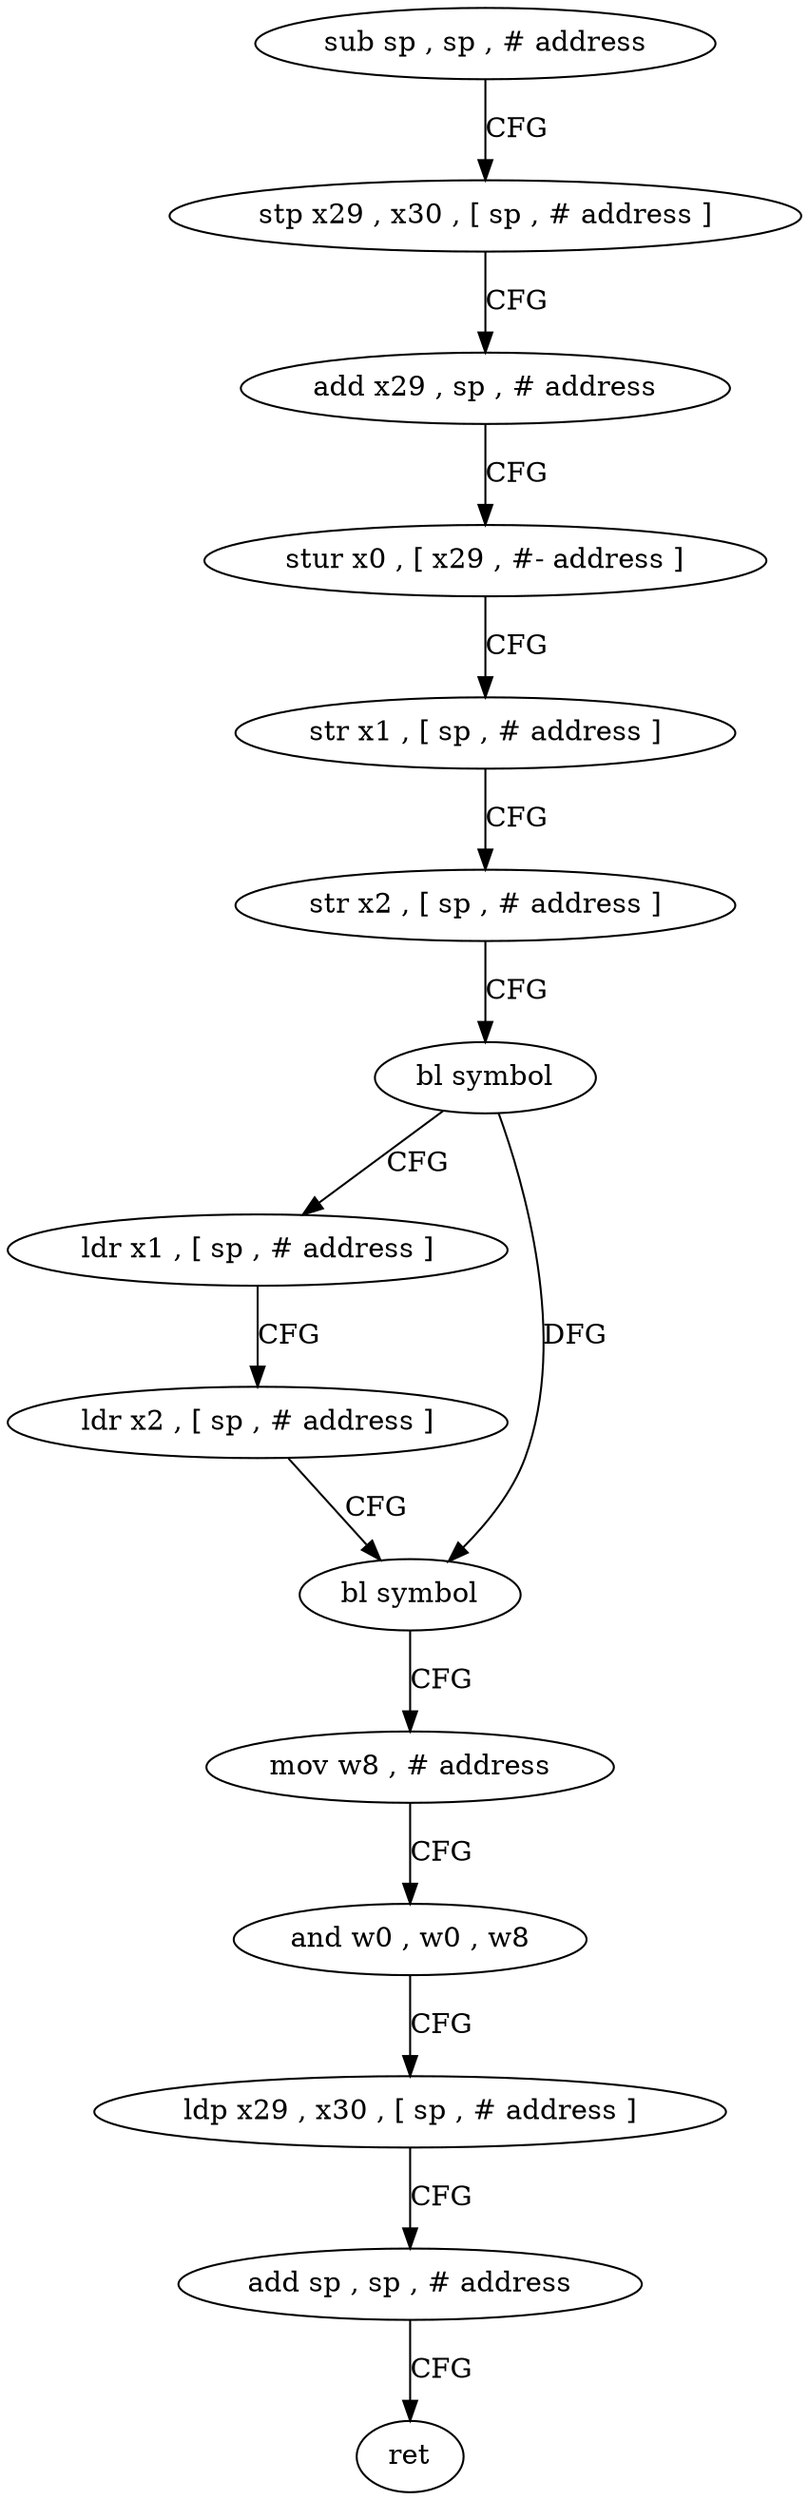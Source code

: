 digraph "func" {
"4285392" [label = "sub sp , sp , # address" ]
"4285396" [label = "stp x29 , x30 , [ sp , # address ]" ]
"4285400" [label = "add x29 , sp , # address" ]
"4285404" [label = "stur x0 , [ x29 , #- address ]" ]
"4285408" [label = "str x1 , [ sp , # address ]" ]
"4285412" [label = "str x2 , [ sp , # address ]" ]
"4285416" [label = "bl symbol" ]
"4285420" [label = "ldr x1 , [ sp , # address ]" ]
"4285424" [label = "ldr x2 , [ sp , # address ]" ]
"4285428" [label = "bl symbol" ]
"4285432" [label = "mov w8 , # address" ]
"4285436" [label = "and w0 , w0 , w8" ]
"4285440" [label = "ldp x29 , x30 , [ sp , # address ]" ]
"4285444" [label = "add sp , sp , # address" ]
"4285448" [label = "ret" ]
"4285392" -> "4285396" [ label = "CFG" ]
"4285396" -> "4285400" [ label = "CFG" ]
"4285400" -> "4285404" [ label = "CFG" ]
"4285404" -> "4285408" [ label = "CFG" ]
"4285408" -> "4285412" [ label = "CFG" ]
"4285412" -> "4285416" [ label = "CFG" ]
"4285416" -> "4285420" [ label = "CFG" ]
"4285416" -> "4285428" [ label = "DFG" ]
"4285420" -> "4285424" [ label = "CFG" ]
"4285424" -> "4285428" [ label = "CFG" ]
"4285428" -> "4285432" [ label = "CFG" ]
"4285432" -> "4285436" [ label = "CFG" ]
"4285436" -> "4285440" [ label = "CFG" ]
"4285440" -> "4285444" [ label = "CFG" ]
"4285444" -> "4285448" [ label = "CFG" ]
}
